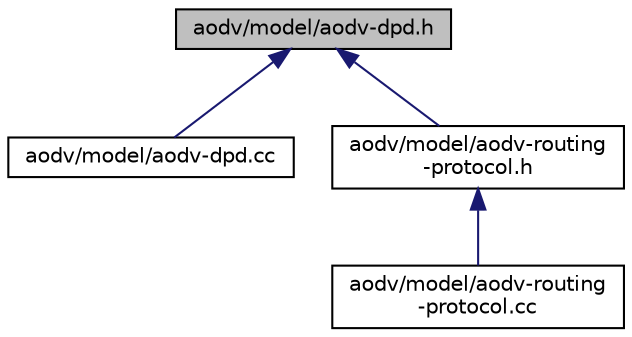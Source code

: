 digraph "aodv/model/aodv-dpd.h"
{
  edge [fontname="Helvetica",fontsize="10",labelfontname="Helvetica",labelfontsize="10"];
  node [fontname="Helvetica",fontsize="10",shape=record];
  Node1 [label="aodv/model/aodv-dpd.h",height=0.2,width=0.4,color="black", fillcolor="grey75", style="filled", fontcolor="black"];
  Node1 -> Node2 [dir="back",color="midnightblue",fontsize="10",style="solid"];
  Node2 [label="aodv/model/aodv-dpd.cc",height=0.2,width=0.4,color="black", fillcolor="white", style="filled",URL="$d6/d87/aodv-dpd_8cc.html"];
  Node1 -> Node3 [dir="back",color="midnightblue",fontsize="10",style="solid"];
  Node3 [label="aodv/model/aodv-routing\l-protocol.h",height=0.2,width=0.4,color="black", fillcolor="white", style="filled",URL="$d1/db0/aodv-routing-protocol_8h.html"];
  Node3 -> Node4 [dir="back",color="midnightblue",fontsize="10",style="solid"];
  Node4 [label="aodv/model/aodv-routing\l-protocol.cc",height=0.2,width=0.4,color="black", fillcolor="white", style="filled",URL="$da/d22/aodv-routing-protocol_8cc.html"];
}
